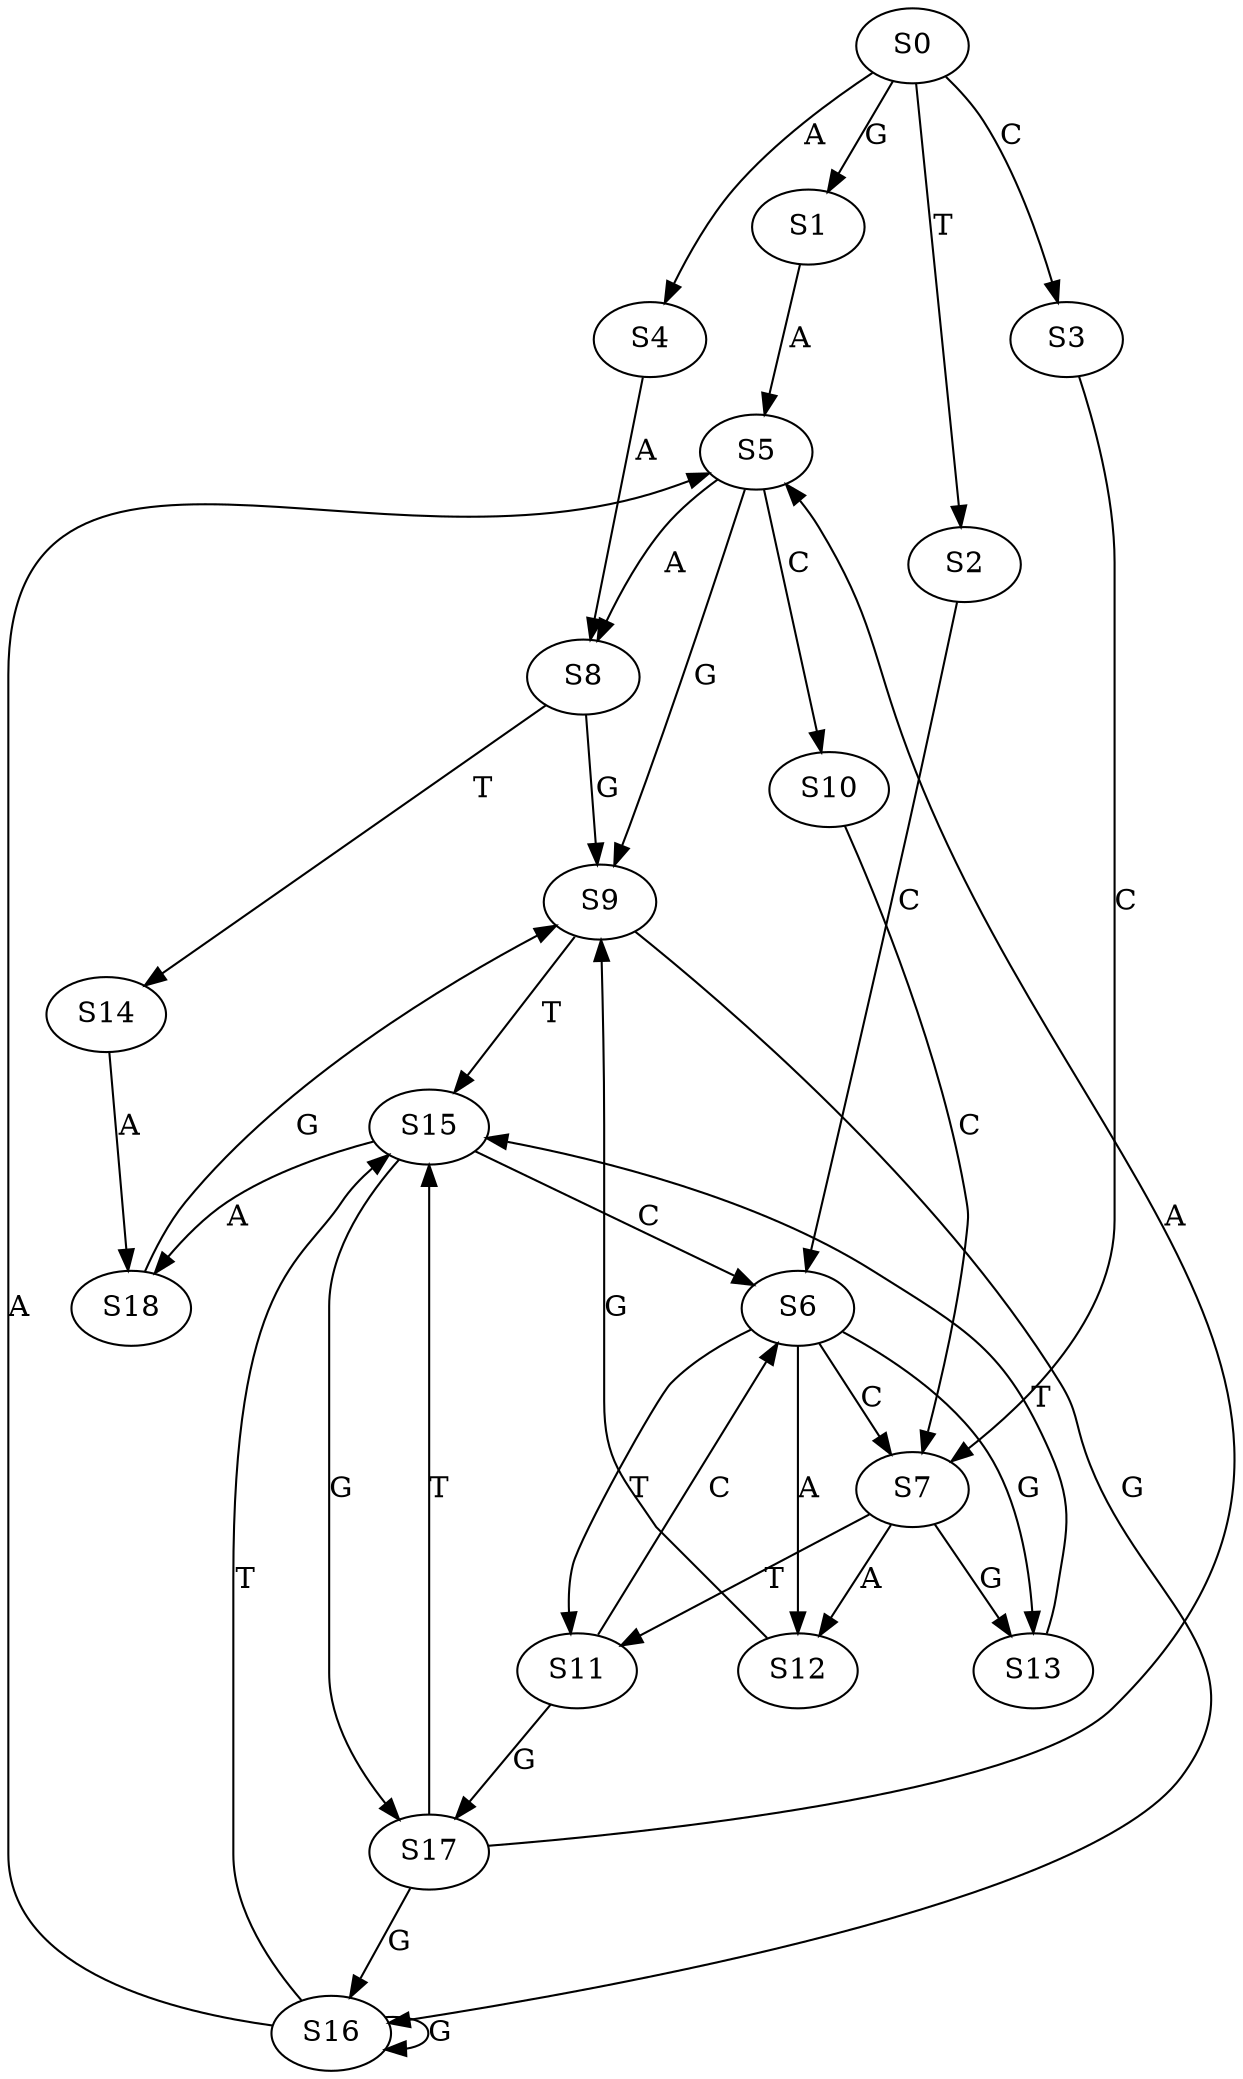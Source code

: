 strict digraph  {
	S0 -> S1 [ label = G ];
	S0 -> S2 [ label = T ];
	S0 -> S3 [ label = C ];
	S0 -> S4 [ label = A ];
	S1 -> S5 [ label = A ];
	S2 -> S6 [ label = C ];
	S3 -> S7 [ label = C ];
	S4 -> S8 [ label = A ];
	S5 -> S9 [ label = G ];
	S5 -> S8 [ label = A ];
	S5 -> S10 [ label = C ];
	S6 -> S11 [ label = T ];
	S6 -> S12 [ label = A ];
	S6 -> S13 [ label = G ];
	S6 -> S7 [ label = C ];
	S7 -> S12 [ label = A ];
	S7 -> S11 [ label = T ];
	S7 -> S13 [ label = G ];
	S8 -> S14 [ label = T ];
	S8 -> S9 [ label = G ];
	S9 -> S15 [ label = T ];
	S9 -> S16 [ label = G ];
	S10 -> S7 [ label = C ];
	S11 -> S17 [ label = G ];
	S11 -> S6 [ label = C ];
	S12 -> S9 [ label = G ];
	S13 -> S15 [ label = T ];
	S14 -> S18 [ label = A ];
	S15 -> S18 [ label = A ];
	S15 -> S6 [ label = C ];
	S15 -> S17 [ label = G ];
	S16 -> S5 [ label = A ];
	S16 -> S15 [ label = T ];
	S16 -> S16 [ label = G ];
	S17 -> S5 [ label = A ];
	S17 -> S15 [ label = T ];
	S17 -> S16 [ label = G ];
	S18 -> S9 [ label = G ];
}

